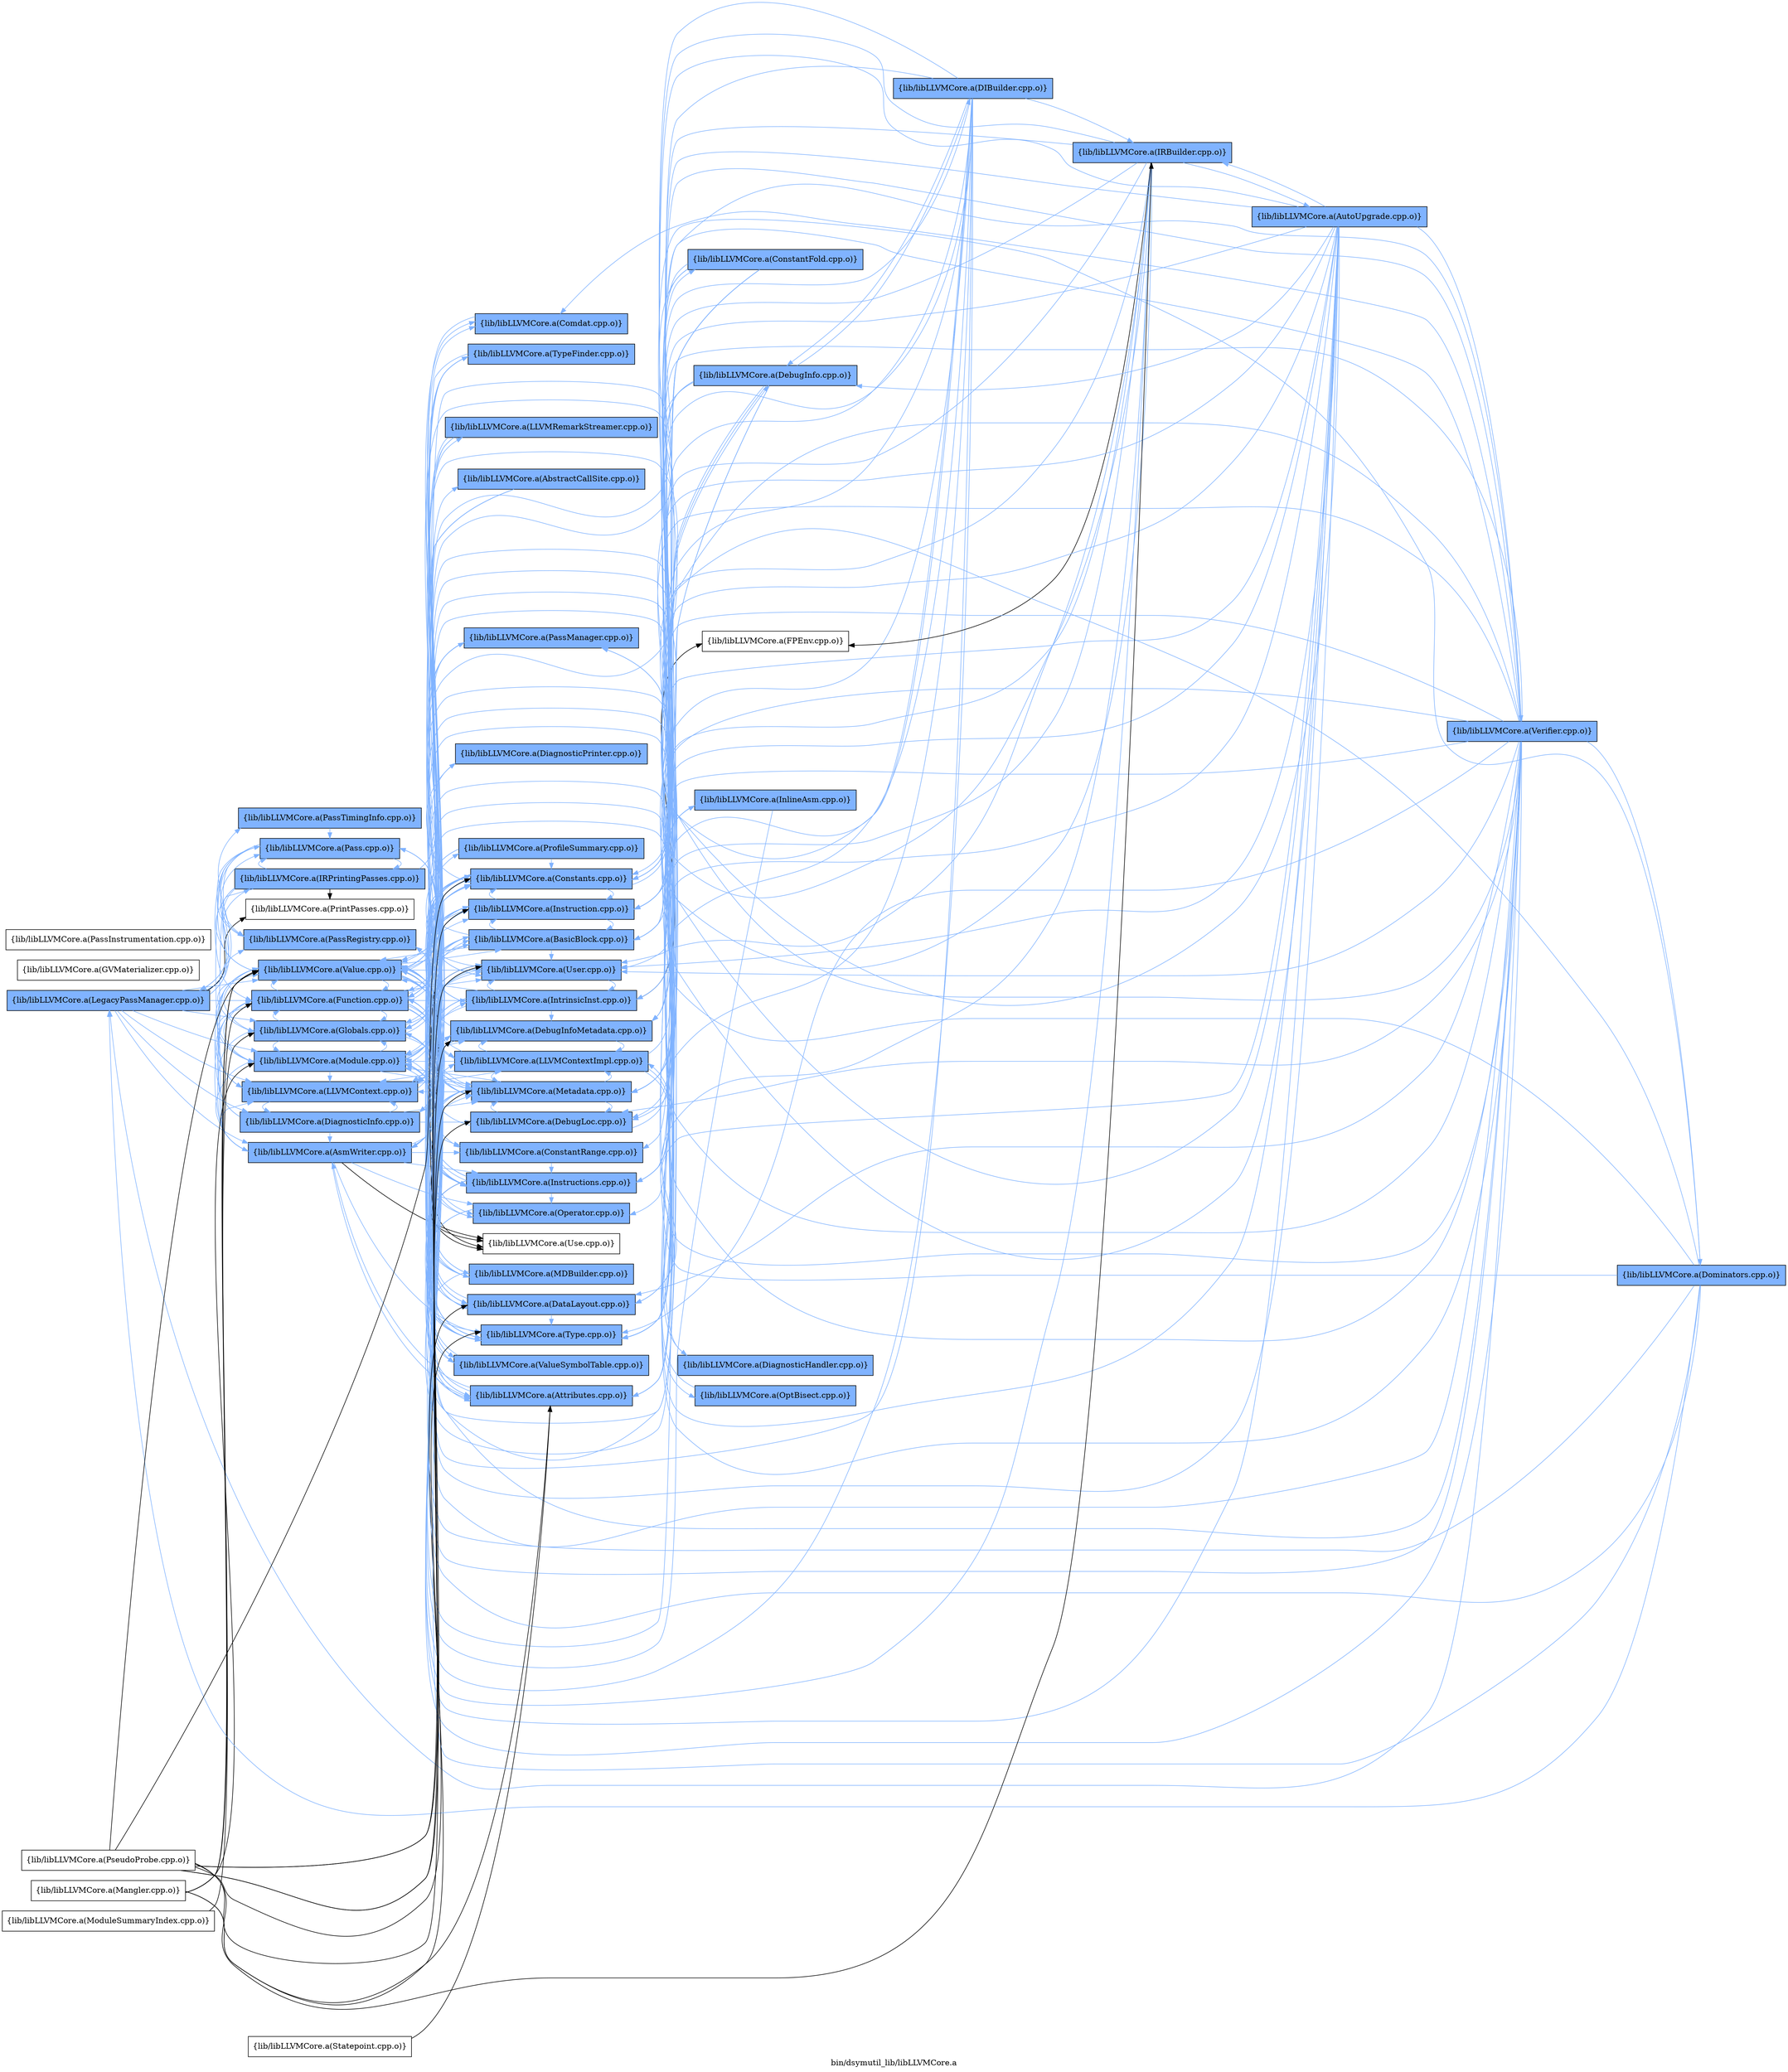 digraph "bin/dsymutil_lib/libLLVMCore.a" {
	label="bin/dsymutil_lib/libLLVMCore.a";
	rankdir=LR;
	{ rank=same; Node0x5624faff9078;  }
	{ rank=same; Node0x5624faffe118; Node0x5624fb00e5b8; Node0x5624fb00d488; Node0x5624fb00b138; Node0x5624fb009ab8; Node0x5624faffb328; Node0x5624fb010228; Node0x5624fb00de88; Node0x5624fb00eab8; Node0x5624fb00f7d8; Node0x5624fafee7b8; Node0x5624fb011c18;  }
	{ rank=same; Node0x5624faffdee8; Node0x5624faff65f8; Node0x5624faff6828; Node0x5624faff52e8; Node0x5624faff5518; Node0x5624faff8808; Node0x5624fb008ca8; Node0x5624faffb238; Node0x5624faffaba8; Node0x5624faff54c8; Node0x5624fb011588; Node0x5624fafeca08; Node0x5624fafec288; Node0x5624fafebb58; Node0x5624fb011538; Node0x5624faff8088; Node0x5624faffda38; Node0x5624faff8ad8; Node0x5624faff4d98; Node0x5624fb0123e8; Node0x5624fb00e298; Node0x5624faff7368; Node0x5624faff7fe8; Node0x5624faff83a8; Node0x5624fafeb6a8;  }
	{ rank=same; Node0x5624faff60a8; Node0x5624fb00a238; Node0x5624faff8538; Node0x5624fb00a6e8; Node0x5624faff7868; Node0x5624fb011ee8;  }
	{ rank=same; Node0x5624faff4e38;  }
	{ rank=same; Node0x5624fb00bbd8;  }
	{ rank=same; Node0x5624faffc098;  }
	{ rank=same; Node0x5624fb010278;  }

	Node0x5624faff9078 [shape=record,shape=box,group=1,style=filled,fillcolor="0.600000 0.5 1",label="{lib/libLLVMCore.a(LegacyPassManager.cpp.o)}"];
	Node0x5624faff9078 -> Node0x5624faffe118[color="0.600000 0.5 1"];
	Node0x5624faff9078 -> Node0x5624fb00e5b8[color="0.600000 0.5 1"];
	Node0x5624faff9078 -> Node0x5624fb00d488[color="0.600000 0.5 1"];
	Node0x5624faff9078 -> Node0x5624fb00b138[color="0.600000 0.5 1"];
	Node0x5624faff9078 -> Node0x5624fb009ab8[color="0.600000 0.5 1"];
	Node0x5624faff9078 -> Node0x5624faffb328[color="0.600000 0.5 1"];
	Node0x5624faff9078 -> Node0x5624fb010228[color="0.600000 0.5 1"];
	Node0x5624faff9078 -> Node0x5624fb00de88[color="0.600000 0.5 1"];
	Node0x5624faff9078 -> Node0x5624fb00eab8[color="0.600000 0.5 1"];
	Node0x5624faff9078 -> Node0x5624fb00f7d8[color="0.600000 0.5 1"];
	Node0x5624faff9078 -> Node0x5624fafee7b8;
	Node0x5624faff9078 -> Node0x5624fb011c18[color="0.600000 0.5 1"];
	Node0x5624fb010228 [shape=record,shape=box,group=1,style=filled,fillcolor="0.600000 0.5 1",label="{lib/libLLVMCore.a(Module.cpp.o)}"];
	Node0x5624fb010228 -> Node0x5624faff6828[color="0.600000 0.5 1"];
	Node0x5624fb010228 -> Node0x5624faff5518[color="0.600000 0.5 1"];
	Node0x5624fb010228 -> Node0x5624faff8ad8[color="0.600000 0.5 1"];
	Node0x5624fb010228 -> Node0x5624fb00d488[color="0.600000 0.5 1"];
	Node0x5624fb010228 -> Node0x5624fb00b138[color="0.600000 0.5 1"];
	Node0x5624fb010228 -> Node0x5624faffb328[color="0.600000 0.5 1"];
	Node0x5624fb010228 -> Node0x5624faff54c8[color="0.600000 0.5 1"];
	Node0x5624fb010228 -> Node0x5624fafeb6a8[color="0.600000 0.5 1"];
	Node0x5624fb010228 -> Node0x5624fafeca08[color="0.600000 0.5 1"];
	Node0x5624fb010228 -> Node0x5624fafec288[color="0.600000 0.5 1"];
	Node0x5624fb010228 -> Node0x5624fb011538[color="0.600000 0.5 1"];
	Node0x5624fb010228 -> Node0x5624fb011c18[color="0.600000 0.5 1"];
	Node0x5624fb010228 -> Node0x5624fb0123e8[color="0.600000 0.5 1"];
	Node0x5624fb00de88 [shape=record,shape=box,group=1,style=filled,fillcolor="0.600000 0.5 1",label="{lib/libLLVMCore.a(Pass.cpp.o)}"];
	Node0x5624fb00de88 -> Node0x5624faffdee8[color="0.600000 0.5 1"];
	Node0x5624fb00de88 -> Node0x5624fb00d488[color="0.600000 0.5 1"];
	Node0x5624fb00de88 -> Node0x5624fb009ab8[color="0.600000 0.5 1"];
	Node0x5624fb00de88 -> Node0x5624faffb328[color="0.600000 0.5 1"];
	Node0x5624fb00de88 -> Node0x5624faff9078[color="0.600000 0.5 1"];
	Node0x5624fb00de88 -> Node0x5624fb00eab8[color="0.600000 0.5 1"];
	Node0x5624fb00de88 -> Node0x5624fb011c18[color="0.600000 0.5 1"];
	Node0x5624fb011c18 [shape=record,shape=box,group=1,style=filled,fillcolor="0.600000 0.5 1",label="{lib/libLLVMCore.a(Value.cpp.o)}"];
	Node0x5624fb011c18 -> Node0x5624faffdee8[color="0.600000 0.5 1"];
	Node0x5624fb011c18 -> Node0x5624faff65f8[color="0.600000 0.5 1"];
	Node0x5624fb011c18 -> Node0x5624faff5518[color="0.600000 0.5 1"];
	Node0x5624fb011c18 -> Node0x5624faff8ad8[color="0.600000 0.5 1"];
	Node0x5624fb011c18 -> Node0x5624fb00d488[color="0.600000 0.5 1"];
	Node0x5624fb011c18 -> Node0x5624fb00b138[color="0.600000 0.5 1"];
	Node0x5624fb011c18 -> Node0x5624fb008ca8[color="0.600000 0.5 1"];
	Node0x5624fb011c18 -> Node0x5624faffb238[color="0.600000 0.5 1"];
	Node0x5624fb011c18 -> Node0x5624faffb328[color="0.600000 0.5 1"];
	Node0x5624fb011c18 -> Node0x5624faff7fe8[color="0.600000 0.5 1"];
	Node0x5624fb011c18 -> Node0x5624faff54c8[color="0.600000 0.5 1"];
	Node0x5624fb011c18 -> Node0x5624fb011588[color="0.600000 0.5 1"];
	Node0x5624fb011c18 -> Node0x5624fafeca08[color="0.600000 0.5 1"];
	Node0x5624fb011c18 -> Node0x5624fafebb58;
	Node0x5624fb011c18 -> Node0x5624fb011538[color="0.600000 0.5 1"];
	Node0x5624fb011c18 -> Node0x5624fb0123e8[color="0.600000 0.5 1"];
	Node0x5624faffdee8 [shape=record,shape=box,group=1,style=filled,fillcolor="0.600000 0.5 1",label="{lib/libLLVMCore.a(Attributes.cpp.o)}"];
	Node0x5624faffdee8 -> Node0x5624faffe118[color="0.600000 0.5 1"];
	Node0x5624faffdee8 -> Node0x5624fb00d488[color="0.600000 0.5 1"];
	Node0x5624faff5518 [shape=record,shape=box,group=1,style=filled,fillcolor="0.600000 0.5 1",label="{lib/libLLVMCore.a(Constants.cpp.o)}"];
	Node0x5624faff5518 -> Node0x5624faff60a8[color="0.600000 0.5 1"];
	Node0x5624faff5518 -> Node0x5624fb00d488[color="0.600000 0.5 1"];
	Node0x5624faff5518 -> Node0x5624fb00b138[color="0.600000 0.5 1"];
	Node0x5624faff5518 -> Node0x5624fb008ca8[color="0.600000 0.5 1"];
	Node0x5624faff5518 -> Node0x5624faffb238[color="0.600000 0.5 1"];
	Node0x5624faff5518 -> Node0x5624fb011588[color="0.600000 0.5 1"];
	Node0x5624faff5518 -> Node0x5624fafeca08[color="0.600000 0.5 1"];
	Node0x5624faff5518 -> Node0x5624fb011538[color="0.600000 0.5 1"];
	Node0x5624faff5518 -> Node0x5624fb011c18[color="0.600000 0.5 1"];
	Node0x5624faff4848 [shape=record,shape=box,group=0,label="{lib/libLLVMCore.a(Mangler.cpp.o)}"];
	Node0x5624faff4848 -> Node0x5624faffdee8;
	Node0x5624faff4848 -> Node0x5624faff8ad8;
	Node0x5624faff4848 -> Node0x5624fb00d488;
	Node0x5624faff4848 -> Node0x5624fb00b138;
	Node0x5624faff4848 -> Node0x5624fb010228;
	Node0x5624faff4848 -> Node0x5624fb011c18;
	Node0x5624faff54c8 [shape=record,shape=box,group=1,style=filled,fillcolor="0.600000 0.5 1",label="{lib/libLLVMCore.a(Metadata.cpp.o)}"];
	Node0x5624faff54c8 -> Node0x5624faff52e8[color="0.600000 0.5 1"];
	Node0x5624faff54c8 -> Node0x5624faff5518[color="0.600000 0.5 1"];
	Node0x5624faff54c8 -> Node0x5624faff8808[color="0.600000 0.5 1"];
	Node0x5624faff54c8 -> Node0x5624faff8088[color="0.600000 0.5 1"];
	Node0x5624faff54c8 -> Node0x5624faffb328[color="0.600000 0.5 1"];
	Node0x5624faff54c8 -> Node0x5624faff7fe8[color="0.600000 0.5 1"];
	Node0x5624faff54c8 -> Node0x5624faff4d98[color="0.600000 0.5 1"];
	Node0x5624faff54c8 -> Node0x5624fb010228[color="0.600000 0.5 1"];
	Node0x5624faff54c8 -> Node0x5624fafeca08[color="0.600000 0.5 1"];
	Node0x5624faff54c8 -> Node0x5624fb011c18[color="0.600000 0.5 1"];
	Node0x5624faff8ad8 [shape=record,shape=box,group=1,style=filled,fillcolor="0.600000 0.5 1",label="{lib/libLLVMCore.a(DataLayout.cpp.o)}"];
	Node0x5624faff8ad8 -> Node0x5624fb00b138[color="0.600000 0.5 1"];
	Node0x5624faff8ad8 -> Node0x5624fb010228[color="0.600000 0.5 1"];
	Node0x5624faff8ad8 -> Node0x5624fafeca08[color="0.600000 0.5 1"];
	Node0x5624fb00e5b8 [shape=record,shape=box,group=1,style=filled,fillcolor="0.600000 0.5 1",label="{lib/libLLVMCore.a(DiagnosticInfo.cpp.o)}"];
	Node0x5624fb00e5b8 -> Node0x5624faffe118[color="0.600000 0.5 1"];
	Node0x5624fb00e5b8 -> Node0x5624faff8088[color="0.600000 0.5 1"];
	Node0x5624fb00e5b8 -> Node0x5624fb00d488[color="0.600000 0.5 1"];
	Node0x5624fb00e5b8 -> Node0x5624fb008ca8[color="0.600000 0.5 1"];
	Node0x5624fb00e5b8 -> Node0x5624faffb328[color="0.600000 0.5 1"];
	Node0x5624fb00e5b8 -> Node0x5624faff54c8[color="0.600000 0.5 1"];
	Node0x5624fb00e5b8 -> Node0x5624fb011c18[color="0.600000 0.5 1"];
	Node0x5624fb00d488 [shape=record,shape=box,group=1,style=filled,fillcolor="0.600000 0.5 1",label="{lib/libLLVMCore.a(Function.cpp.o)}"];
	Node0x5624fb00d488 -> Node0x5624faffda38[color="0.600000 0.5 1"];
	Node0x5624fb00d488 -> Node0x5624faffdee8[color="0.600000 0.5 1"];
	Node0x5624fb00d488 -> Node0x5624faff65f8[color="0.600000 0.5 1"];
	Node0x5624fb00d488 -> Node0x5624faff5518[color="0.600000 0.5 1"];
	Node0x5624fb00d488 -> Node0x5624faff8ad8[color="0.600000 0.5 1"];
	Node0x5624fb00d488 -> Node0x5624fb00b138[color="0.600000 0.5 1"];
	Node0x5624fb00d488 -> Node0x5624faffb238[color="0.600000 0.5 1"];
	Node0x5624fb00d488 -> Node0x5624faffaba8[color="0.600000 0.5 1"];
	Node0x5624fb00d488 -> Node0x5624faffb328[color="0.600000 0.5 1"];
	Node0x5624fb00d488 -> Node0x5624faff4d98[color="0.600000 0.5 1"];
	Node0x5624fb00d488 -> Node0x5624faff54c8[color="0.600000 0.5 1"];
	Node0x5624fb00d488 -> Node0x5624fb010228[color="0.600000 0.5 1"];
	Node0x5624fb00d488 -> Node0x5624fafeca08[color="0.600000 0.5 1"];
	Node0x5624fb00d488 -> Node0x5624fb011538[color="0.600000 0.5 1"];
	Node0x5624fb00d488 -> Node0x5624fb011c18[color="0.600000 0.5 1"];
	Node0x5624fb00d488 -> Node0x5624fb0123e8[color="0.600000 0.5 1"];
	Node0x5624fb00b138 [shape=record,shape=box,group=1,style=filled,fillcolor="0.600000 0.5 1",label="{lib/libLLVMCore.a(Globals.cpp.o)}"];
	Node0x5624fb00b138 -> Node0x5624faff52e8[color="0.600000 0.5 1"];
	Node0x5624fb00b138 -> Node0x5624faff5518[color="0.600000 0.5 1"];
	Node0x5624fb00b138 -> Node0x5624fb00d488[color="0.600000 0.5 1"];
	Node0x5624fb00b138 -> Node0x5624faff54c8[color="0.600000 0.5 1"];
	Node0x5624fb00b138 -> Node0x5624fb010228[color="0.600000 0.5 1"];
	Node0x5624fb00b138 -> Node0x5624fafeca08[color="0.600000 0.5 1"];
	Node0x5624fb00b138 -> Node0x5624fb011538[color="0.600000 0.5 1"];
	Node0x5624fb00b138 -> Node0x5624fb011c18[color="0.600000 0.5 1"];
	Node0x5624fb00bbd8 [shape=record,shape=box,group=1,style=filled,fillcolor="0.600000 0.5 1",label="{lib/libLLVMCore.a(IRBuilder.cpp.o)}"];
	Node0x5624fb00bbd8 -> Node0x5624faffdee8[color="0.600000 0.5 1"];
	Node0x5624fb00bbd8 -> Node0x5624faffc098[color="0.600000 0.5 1"];
	Node0x5624fb00bbd8 -> Node0x5624faff65f8[color="0.600000 0.5 1"];
	Node0x5624fb00bbd8 -> Node0x5624faff5518[color="0.600000 0.5 1"];
	Node0x5624fb00bbd8 -> Node0x5624faff8ad8[color="0.600000 0.5 1"];
	Node0x5624fb00bbd8 -> Node0x5624fb00d488[color="0.600000 0.5 1"];
	Node0x5624fb00bbd8 -> Node0x5624fb00b138[color="0.600000 0.5 1"];
	Node0x5624fb00bbd8 -> Node0x5624fb00a238;
	Node0x5624fb00bbd8 -> Node0x5624fb008ca8[color="0.600000 0.5 1"];
	Node0x5624fb00bbd8 -> Node0x5624faffb238[color="0.600000 0.5 1"];
	Node0x5624fb00bbd8 -> Node0x5624faff54c8[color="0.600000 0.5 1"];
	Node0x5624fb00bbd8 -> Node0x5624fafeca08[color="0.600000 0.5 1"];
	Node0x5624fb00bbd8 -> Node0x5624fb011538[color="0.600000 0.5 1"];
	Node0x5624fb00bbd8 -> Node0x5624fb011c18[color="0.600000 0.5 1"];
	Node0x5624fb00a6e8 [shape=record,shape=box,group=1,style=filled,fillcolor="0.600000 0.5 1",label="{lib/libLLVMCore.a(InlineAsm.cpp.o)}"];
	Node0x5624fb00a6e8 -> Node0x5624fafeca08[color="0.600000 0.5 1"];
	Node0x5624fb00a6e8 -> Node0x5624fb011c18[color="0.600000 0.5 1"];
	Node0x5624fb008ca8 [shape=record,shape=box,group=1,style=filled,fillcolor="0.600000 0.5 1",label="{lib/libLLVMCore.a(Instruction.cpp.o)}"];
	Node0x5624fb008ca8 -> Node0x5624faffdee8[color="0.600000 0.5 1"];
	Node0x5624fb008ca8 -> Node0x5624faff65f8[color="0.600000 0.5 1"];
	Node0x5624fb008ca8 -> Node0x5624faff5518[color="0.600000 0.5 1"];
	Node0x5624fb008ca8 -> Node0x5624faffb238[color="0.600000 0.5 1"];
	Node0x5624fb008ca8 -> Node0x5624faff54c8[color="0.600000 0.5 1"];
	Node0x5624fb008ca8 -> Node0x5624fb011538[color="0.600000 0.5 1"];
	Node0x5624fb008ca8 -> Node0x5624fb011c18[color="0.600000 0.5 1"];
	Node0x5624faffb238 [shape=record,shape=box,group=1,style=filled,fillcolor="0.600000 0.5 1",label="{lib/libLLVMCore.a(Instructions.cpp.o)}"];
	Node0x5624faffb238 -> Node0x5624faffdee8[color="0.600000 0.5 1"];
	Node0x5624faffb238 -> Node0x5624faff65f8[color="0.600000 0.5 1"];
	Node0x5624faffb238 -> Node0x5624faff5518[color="0.600000 0.5 1"];
	Node0x5624faffb238 -> Node0x5624faff8ad8[color="0.600000 0.5 1"];
	Node0x5624faffb238 -> Node0x5624fb00d488[color="0.600000 0.5 1"];
	Node0x5624faffb238 -> Node0x5624fb008ca8[color="0.600000 0.5 1"];
	Node0x5624faffb238 -> Node0x5624faff7fe8[color="0.600000 0.5 1"];
	Node0x5624faffb238 -> Node0x5624faff4d98[color="0.600000 0.5 1"];
	Node0x5624faffb238 -> Node0x5624faff54c8[color="0.600000 0.5 1"];
	Node0x5624faffb238 -> Node0x5624fb010228[color="0.600000 0.5 1"];
	Node0x5624faffb238 -> Node0x5624fb011588[color="0.600000 0.5 1"];
	Node0x5624faffb238 -> Node0x5624fafeca08[color="0.600000 0.5 1"];
	Node0x5624faffb238 -> Node0x5624fafebb58;
	Node0x5624faffb238 -> Node0x5624fb011538[color="0.600000 0.5 1"];
	Node0x5624faffb238 -> Node0x5624fb011c18[color="0.600000 0.5 1"];
	Node0x5624faffb328 [shape=record,shape=box,group=1,style=filled,fillcolor="0.600000 0.5 1",label="{lib/libLLVMCore.a(LLVMContext.cpp.o)}"];
	Node0x5624faffb328 -> Node0x5624fb00e5b8[color="0.600000 0.5 1"];
	Node0x5624faffb328 -> Node0x5624faff7368[color="0.600000 0.5 1"];
	Node0x5624faffb328 -> Node0x5624faff7fe8[color="0.600000 0.5 1"];
	Node0x5624faffb328 -> Node0x5624faff83a8[color="0.600000 0.5 1"];
	Node0x5624fafeca08 [shape=record,shape=box,group=1,style=filled,fillcolor="0.600000 0.5 1",label="{lib/libLLVMCore.a(Type.cpp.o)}"];
	Node0x5624fafeca08 -> Node0x5624faff5518[color="0.600000 0.5 1"];
	Node0x5624fb011538 [shape=record,shape=box,group=1,style=filled,fillcolor="0.600000 0.5 1",label="{lib/libLLVMCore.a(User.cpp.o)}"];
	Node0x5624fb011538 -> Node0x5624faffaba8[color="0.600000 0.5 1"];
	Node0x5624fb011538 -> Node0x5624fafebb58;
	Node0x5624faff65f8 [shape=record,shape=box,group=1,style=filled,fillcolor="0.600000 0.5 1",label="{lib/libLLVMCore.a(BasicBlock.cpp.o)}"];
	Node0x5624faff65f8 -> Node0x5624faff5518[color="0.600000 0.5 1"];
	Node0x5624faff65f8 -> Node0x5624fb008ca8[color="0.600000 0.5 1"];
	Node0x5624faff65f8 -> Node0x5624faffb238[color="0.600000 0.5 1"];
	Node0x5624faff65f8 -> Node0x5624faff54c8[color="0.600000 0.5 1"];
	Node0x5624faff65f8 -> Node0x5624fafeca08[color="0.600000 0.5 1"];
	Node0x5624faff65f8 -> Node0x5624fb011538[color="0.600000 0.5 1"];
	Node0x5624faff65f8 -> Node0x5624fb011c18[color="0.600000 0.5 1"];
	Node0x5624faff65f8 -> Node0x5624fb0123e8[color="0.600000 0.5 1"];
	Node0x5624faffaba8 [shape=record,shape=box,group=1,style=filled,fillcolor="0.600000 0.5 1",label="{lib/libLLVMCore.a(IntrinsicInst.cpp.o)}"];
	Node0x5624faffaba8 -> Node0x5624faff65f8[color="0.600000 0.5 1"];
	Node0x5624faffaba8 -> Node0x5624faff5518[color="0.600000 0.5 1"];
	Node0x5624faffaba8 -> Node0x5624faff8ad8[color="0.600000 0.5 1"];
	Node0x5624faffaba8 -> Node0x5624faff8808[color="0.600000 0.5 1"];
	Node0x5624faffaba8 -> Node0x5624fb00a238;
	Node0x5624faffaba8 -> Node0x5624fb008ca8[color="0.600000 0.5 1"];
	Node0x5624faffaba8 -> Node0x5624faffb238[color="0.600000 0.5 1"];
	Node0x5624faffaba8 -> Node0x5624faff54c8[color="0.600000 0.5 1"];
	Node0x5624faffaba8 -> Node0x5624fb010228[color="0.600000 0.5 1"];
	Node0x5624faffaba8 -> Node0x5624fafeca08[color="0.600000 0.5 1"];
	Node0x5624faffaba8 -> Node0x5624fb011538[color="0.600000 0.5 1"];
	Node0x5624faffaba8 -> Node0x5624fb011c18[color="0.600000 0.5 1"];
	Node0x5624fb011588 [shape=record,shape=box,group=1,style=filled,fillcolor="0.600000 0.5 1",label="{lib/libLLVMCore.a(Operator.cpp.o)}"];
	Node0x5624fb011588 -> Node0x5624faff5518[color="0.600000 0.5 1"];
	Node0x5624fb011588 -> Node0x5624faff8ad8[color="0.600000 0.5 1"];
	Node0x5624fb011588 -> Node0x5624fafeca08[color="0.600000 0.5 1"];
	Node0x5624faff8808 [shape=record,shape=box,group=1,style=filled,fillcolor="0.600000 0.5 1",label="{lib/libLLVMCore.a(DebugInfoMetadata.cpp.o)}"];
	Node0x5624faff8808 -> Node0x5624faff5518[color="0.600000 0.5 1"];
	Node0x5624faff8808 -> Node0x5624faffb328[color="0.600000 0.5 1"];
	Node0x5624faff8808 -> Node0x5624faff7fe8[color="0.600000 0.5 1"];
	Node0x5624faff8808 -> Node0x5624faff54c8[color="0.600000 0.5 1"];
	Node0x5624faff8808 -> Node0x5624fafeca08[color="0.600000 0.5 1"];
	Node0x5624faff52e8 [shape=record,shape=box,group=1,style=filled,fillcolor="0.600000 0.5 1",label="{lib/libLLVMCore.a(ConstantRange.cpp.o)}"];
	Node0x5624faff52e8 -> Node0x5624faffb238[color="0.600000 0.5 1"];
	Node0x5624fb00eab8 [shape=record,shape=box,group=1,style=filled,fillcolor="0.600000 0.5 1",label="{lib/libLLVMCore.a(PassRegistry.cpp.o)}"];
	Node0x5624fb00eab8 -> Node0x5624fb00de88[color="0.600000 0.5 1"];
	Node0x5624faff8088 [shape=record,shape=box,group=1,style=filled,fillcolor="0.600000 0.5 1",label="{lib/libLLVMCore.a(DebugLoc.cpp.o)}"];
	Node0x5624faff8088 -> Node0x5624faff8538[color="0.600000 0.5 1"];
	Node0x5624faff8088 -> Node0x5624faff8808[color="0.600000 0.5 1"];
	Node0x5624faff8088 -> Node0x5624faff54c8[color="0.600000 0.5 1"];
	Node0x5624fb00c808 [shape=record,shape=box,group=1,style=filled,fillcolor="0.600000 0.5 1",label="{lib/libLLVMCore.a(Dominators.cpp.o)}"];
	Node0x5624fb00c808 -> Node0x5624faffe118[color="0.600000 0.5 1"];
	Node0x5624fb00c808 -> Node0x5624faff65f8[color="0.600000 0.5 1"];
	Node0x5624fb00c808 -> Node0x5624fb008ca8[color="0.600000 0.5 1"];
	Node0x5624fb00c808 -> Node0x5624faff9078[color="0.600000 0.5 1"];
	Node0x5624fb00c808 -> Node0x5624fb00de88[color="0.600000 0.5 1"];
	Node0x5624fb00c808 -> Node0x5624fb00e298[color="0.600000 0.5 1"];
	Node0x5624fb00c808 -> Node0x5624fb00eab8[color="0.600000 0.5 1"];
	Node0x5624fb00c808 -> Node0x5624fb011c18[color="0.600000 0.5 1"];
	Node0x5624fafebb58 [shape=record,shape=box,group=0,label="{lib/libLLVMCore.a(Use.cpp.o)}"];
	Node0x5624faffe118 [shape=record,shape=box,group=1,style=filled,fillcolor="0.600000 0.5 1",label="{lib/libLLVMCore.a(AsmWriter.cpp.o)}"];
	Node0x5624faffe118 -> Node0x5624faffdee8[color="0.600000 0.5 1"];
	Node0x5624faffe118 -> Node0x5624faff65f8[color="0.600000 0.5 1"];
	Node0x5624faffe118 -> Node0x5624faff6828[color="0.600000 0.5 1"];
	Node0x5624faffe118 -> Node0x5624faff52e8[color="0.600000 0.5 1"];
	Node0x5624faffe118 -> Node0x5624faff5518[color="0.600000 0.5 1"];
	Node0x5624faffe118 -> Node0x5624faff8808[color="0.600000 0.5 1"];
	Node0x5624faffe118 -> Node0x5624fb00d488[color="0.600000 0.5 1"];
	Node0x5624faffe118 -> Node0x5624fb00b138[color="0.600000 0.5 1"];
	Node0x5624faffe118 -> Node0x5624fb008ca8[color="0.600000 0.5 1"];
	Node0x5624faffe118 -> Node0x5624faffb238[color="0.600000 0.5 1"];
	Node0x5624faffe118 -> Node0x5624faffaba8[color="0.600000 0.5 1"];
	Node0x5624faffe118 -> Node0x5624faffb328[color="0.600000 0.5 1"];
	Node0x5624faffe118 -> Node0x5624faff54c8[color="0.600000 0.5 1"];
	Node0x5624faffe118 -> Node0x5624fb010228[color="0.600000 0.5 1"];
	Node0x5624faffe118 -> Node0x5624fb011588[color="0.600000 0.5 1"];
	Node0x5624faffe118 -> Node0x5624fafeca08[color="0.600000 0.5 1"];
	Node0x5624faffe118 -> Node0x5624fafec288[color="0.600000 0.5 1"];
	Node0x5624faffe118 -> Node0x5624fafebb58;
	Node0x5624faffe118 -> Node0x5624fb011538[color="0.600000 0.5 1"];
	Node0x5624faffe118 -> Node0x5624fb011c18[color="0.600000 0.5 1"];
	Node0x5624faff6828 [shape=record,shape=box,group=1,style=filled,fillcolor="0.600000 0.5 1",label="{lib/libLLVMCore.a(Comdat.cpp.o)}"];
	Node0x5624faff6828 -> Node0x5624fb010228[color="0.600000 0.5 1"];
	Node0x5624fb00f7d8 [shape=record,shape=box,group=1,style=filled,fillcolor="0.600000 0.5 1",label="{lib/libLLVMCore.a(PassTimingInfo.cpp.o)}"];
	Node0x5624fb00f7d8 -> Node0x5624fb00de88[color="0.600000 0.5 1"];
	Node0x5624faff8538 [shape=record,shape=box,group=1,style=filled,fillcolor="0.600000 0.5 1",label="{lib/libLLVMCore.a(DebugInfo.cpp.o)}"];
	Node0x5624faff8538 -> Node0x5624faff4e38[color="0.600000 0.5 1"];
	Node0x5624faff8538 -> Node0x5624faff8808[color="0.600000 0.5 1"];
	Node0x5624faff8538 -> Node0x5624faff8088[color="0.600000 0.5 1"];
	Node0x5624faff8538 -> Node0x5624fb00d488[color="0.600000 0.5 1"];
	Node0x5624faff8538 -> Node0x5624fb008ca8[color="0.600000 0.5 1"];
	Node0x5624faff8538 -> Node0x5624faff54c8[color="0.600000 0.5 1"];
	Node0x5624faff8538 -> Node0x5624fb010228[color="0.600000 0.5 1"];
	Node0x5624faff8538 -> Node0x5624fb011c18[color="0.600000 0.5 1"];
	Node0x5624fafee7b8 [shape=record,shape=box,group=0,label="{lib/libLLVMCore.a(PrintPasses.cpp.o)}"];
	Node0x5624fb009ab8 [shape=record,shape=box,group=1,style=filled,fillcolor="0.600000 0.5 1",label="{lib/libLLVMCore.a(IRPrintingPasses.cpp.o)}"];
	Node0x5624fb009ab8 -> Node0x5624faffe118[color="0.600000 0.5 1"];
	Node0x5624fb009ab8 -> Node0x5624faff9078[color="0.600000 0.5 1"];
	Node0x5624fb009ab8 -> Node0x5624fb00de88[color="0.600000 0.5 1"];
	Node0x5624fb009ab8 -> Node0x5624fb00e298[color="0.600000 0.5 1"];
	Node0x5624fb009ab8 -> Node0x5624fb00eab8[color="0.600000 0.5 1"];
	Node0x5624fb009ab8 -> Node0x5624fafee7b8;
	Node0x5624fb009ab8 -> Node0x5624fb011c18[color="0.600000 0.5 1"];
	Node0x5624fb010278 [shape=record,shape=box,group=1,style=filled,fillcolor="0.600000 0.5 1",label="{lib/libLLVMCore.a(Verifier.cpp.o)}"];
	Node0x5624fb010278 -> Node0x5624faffe118[color="0.600000 0.5 1"];
	Node0x5624fb010278 -> Node0x5624faffdee8[color="0.600000 0.5 1"];
	Node0x5624fb010278 -> Node0x5624faff65f8[color="0.600000 0.5 1"];
	Node0x5624fb010278 -> Node0x5624faff6828[color="0.600000 0.5 1"];
	Node0x5624fb010278 -> Node0x5624faff52e8[color="0.600000 0.5 1"];
	Node0x5624fb010278 -> Node0x5624faff5518[color="0.600000 0.5 1"];
	Node0x5624fb010278 -> Node0x5624faff8ad8[color="0.600000 0.5 1"];
	Node0x5624fb010278 -> Node0x5624faff8808[color="0.600000 0.5 1"];
	Node0x5624fb010278 -> Node0x5624faff8088[color="0.600000 0.5 1"];
	Node0x5624fb010278 -> Node0x5624fb00c808[color="0.600000 0.5 1"];
	Node0x5624fb010278 -> Node0x5624fb00d488[color="0.600000 0.5 1"];
	Node0x5624fb010278 -> Node0x5624fb00b138[color="0.600000 0.5 1"];
	Node0x5624fb010278 -> Node0x5624fb008ca8[color="0.600000 0.5 1"];
	Node0x5624fb010278 -> Node0x5624faffb238[color="0.600000 0.5 1"];
	Node0x5624fb010278 -> Node0x5624faffaba8[color="0.600000 0.5 1"];
	Node0x5624fb010278 -> Node0x5624faffb328[color="0.600000 0.5 1"];
	Node0x5624fb010278 -> Node0x5624faff9078[color="0.600000 0.5 1"];
	Node0x5624fb010278 -> Node0x5624faff54c8[color="0.600000 0.5 1"];
	Node0x5624fb010278 -> Node0x5624fb010228[color="0.600000 0.5 1"];
	Node0x5624fb010278 -> Node0x5624fb00de88[color="0.600000 0.5 1"];
	Node0x5624fb010278 -> Node0x5624fb00e298[color="0.600000 0.5 1"];
	Node0x5624fb010278 -> Node0x5624fb00eab8[color="0.600000 0.5 1"];
	Node0x5624fb010278 -> Node0x5624fafeca08[color="0.600000 0.5 1"];
	Node0x5624fb010278 -> Node0x5624fb011538[color="0.600000 0.5 1"];
	Node0x5624fb010278 -> Node0x5624fb011c18[color="0.600000 0.5 1"];
	Node0x5624faff4d98 [shape=record,shape=box,group=1,style=filled,fillcolor="0.600000 0.5 1",label="{lib/libLLVMCore.a(MDBuilder.cpp.o)}"];
	Node0x5624faff4d98 -> Node0x5624faff5518[color="0.600000 0.5 1"];
	Node0x5624faff4d98 -> Node0x5624faff54c8[color="0.600000 0.5 1"];
	Node0x5624faff4d98 -> Node0x5624fafeca08[color="0.600000 0.5 1"];
	Node0x5624faff4d98 -> Node0x5624fb011c18[color="0.600000 0.5 1"];
	Node0x5624fb00e298 [shape=record,shape=box,group=1,style=filled,fillcolor="0.600000 0.5 1",label="{lib/libLLVMCore.a(PassManager.cpp.o)}"];
	Node0x5624fb00e298 -> Node0x5624fb00b138[color="0.600000 0.5 1"];
	Node0x5624fb00e298 -> Node0x5624fb011c18[color="0.600000 0.5 1"];
	Node0x5624faff4e38 [shape=record,shape=box,group=1,style=filled,fillcolor="0.600000 0.5 1",label="{lib/libLLVMCore.a(DIBuilder.cpp.o)}"];
	Node0x5624faff4e38 -> Node0x5624faffdee8[color="0.600000 0.5 1"];
	Node0x5624faff4e38 -> Node0x5624faff65f8[color="0.600000 0.5 1"];
	Node0x5624faff4e38 -> Node0x5624faff5518[color="0.600000 0.5 1"];
	Node0x5624faff4e38 -> Node0x5624faff8538[color="0.600000 0.5 1"];
	Node0x5624faff4e38 -> Node0x5624faff8808[color="0.600000 0.5 1"];
	Node0x5624faff4e38 -> Node0x5624faff8088[color="0.600000 0.5 1"];
	Node0x5624faff4e38 -> Node0x5624fb00d488[color="0.600000 0.5 1"];
	Node0x5624faff4e38 -> Node0x5624fb00bbd8[color="0.600000 0.5 1"];
	Node0x5624faff4e38 -> Node0x5624fb008ca8[color="0.600000 0.5 1"];
	Node0x5624faff4e38 -> Node0x5624faffb238[color="0.600000 0.5 1"];
	Node0x5624faff4e38 -> Node0x5624faff54c8[color="0.600000 0.5 1"];
	Node0x5624faff4e38 -> Node0x5624fb010228[color="0.600000 0.5 1"];
	Node0x5624faff4e38 -> Node0x5624fafeca08[color="0.600000 0.5 1"];
	Node0x5624faff4e38 -> Node0x5624fb011538[color="0.600000 0.5 1"];
	Node0x5624faff4e38 -> Node0x5624fb011c18[color="0.600000 0.5 1"];
	Node0x5624fafea9d8 [shape=record,shape=box,group=0,label="{lib/libLLVMCore.a(Statepoint.cpp.o)}"];
	Node0x5624fafea9d8 -> Node0x5624faffdee8;
	Node0x5624fafeb108 [shape=record,shape=box,group=0,label="{lib/libLLVMCore.a(PseudoProbe.cpp.o)}"];
	Node0x5624fafeb108 -> Node0x5624faff5518;
	Node0x5624fafeb108 -> Node0x5624faff8808;
	Node0x5624fafeb108 -> Node0x5624faff8088;
	Node0x5624fafeb108 -> Node0x5624fb00bbd8;
	Node0x5624fafeb108 -> Node0x5624fb008ca8;
	Node0x5624fafeb108 -> Node0x5624faff54c8;
	Node0x5624fafeb108 -> Node0x5624fafeca08;
	Node0x5624fafeb108 -> Node0x5624fb011538;
	Node0x5624fafeb108 -> Node0x5624fb011c18;
	Node0x5624faffda38 [shape=record,shape=box,group=1,style=filled,fillcolor="0.600000 0.5 1",label="{lib/libLLVMCore.a(AbstractCallSite.cpp.o)}"];
	Node0x5624faffda38 -> Node0x5624faff5518[color="0.600000 0.5 1"];
	Node0x5624faffda38 -> Node0x5624faffb238[color="0.600000 0.5 1"];
	Node0x5624faffda38 -> Node0x5624faff54c8[color="0.600000 0.5 1"];
	Node0x5624faffda38 -> Node0x5624fb011538[color="0.600000 0.5 1"];
	Node0x5624faff60a8 [shape=record,shape=box,group=1,style=filled,fillcolor="0.600000 0.5 1",label="{lib/libLLVMCore.a(ConstantFold.cpp.o)}"];
	Node0x5624faff60a8 -> Node0x5624faff5518[color="0.600000 0.5 1"];
	Node0x5624faff60a8 -> Node0x5624fb00d488[color="0.600000 0.5 1"];
	Node0x5624faff60a8 -> Node0x5624fb00b138[color="0.600000 0.5 1"];
	Node0x5624faff60a8 -> Node0x5624faffb238[color="0.600000 0.5 1"];
	Node0x5624faff60a8 -> Node0x5624fb010228[color="0.600000 0.5 1"];
	Node0x5624faff60a8 -> Node0x5624fb011588[color="0.600000 0.5 1"];
	Node0x5624faff60a8 -> Node0x5624fafeca08[color="0.600000 0.5 1"];
	Node0x5624faff60a8 -> Node0x5624fb011c18[color="0.600000 0.5 1"];
	Node0x5624fafeb6a8 [shape=record,shape=box,group=1,style=filled,fillcolor="0.600000 0.5 1",label="{lib/libLLVMCore.a(ProfileSummary.cpp.o)}"];
	Node0x5624fafeb6a8 -> Node0x5624faff5518[color="0.600000 0.5 1"];
	Node0x5624fafeb6a8 -> Node0x5624faff54c8[color="0.600000 0.5 1"];
	Node0x5624fafeb6a8 -> Node0x5624fafeca08[color="0.600000 0.5 1"];
	Node0x5624faffc098 [shape=record,shape=box,group=1,style=filled,fillcolor="0.600000 0.5 1",label="{lib/libLLVMCore.a(AutoUpgrade.cpp.o)}"];
	Node0x5624faffc098 -> Node0x5624faffdee8[color="0.600000 0.5 1"];
	Node0x5624faffc098 -> Node0x5624faff65f8[color="0.600000 0.5 1"];
	Node0x5624faffc098 -> Node0x5624faff5518[color="0.600000 0.5 1"];
	Node0x5624faffc098 -> Node0x5624faff8ad8[color="0.600000 0.5 1"];
	Node0x5624faffc098 -> Node0x5624faff8538[color="0.600000 0.5 1"];
	Node0x5624faffc098 -> Node0x5624fb00e5b8[color="0.600000 0.5 1"];
	Node0x5624faffc098 -> Node0x5624fb00d488[color="0.600000 0.5 1"];
	Node0x5624faffc098 -> Node0x5624fb00b138[color="0.600000 0.5 1"];
	Node0x5624faffc098 -> Node0x5624fb00bbd8[color="0.600000 0.5 1"];
	Node0x5624faffc098 -> Node0x5624fb008ca8[color="0.600000 0.5 1"];
	Node0x5624faffc098 -> Node0x5624faffb238[color="0.600000 0.5 1"];
	Node0x5624faffc098 -> Node0x5624faffaba8[color="0.600000 0.5 1"];
	Node0x5624faffc098 -> Node0x5624faffb328[color="0.600000 0.5 1"];
	Node0x5624faffc098 -> Node0x5624faff54c8[color="0.600000 0.5 1"];
	Node0x5624faffc098 -> Node0x5624fb010228[color="0.600000 0.5 1"];
	Node0x5624faffc098 -> Node0x5624fafeca08[color="0.600000 0.5 1"];
	Node0x5624faffc098 -> Node0x5624fb011538[color="0.600000 0.5 1"];
	Node0x5624faffc098 -> Node0x5624fb011c18[color="0.600000 0.5 1"];
	Node0x5624faffc098 -> Node0x5624fb010278[color="0.600000 0.5 1"];
	Node0x5624fb00cc18 [shape=record,shape=box,group=0,label="{lib/libLLVMCore.a(GVMaterializer.cpp.o)}"];
	Node0x5624fafec288 [shape=record,shape=box,group=1,style=filled,fillcolor="0.600000 0.5 1",label="{lib/libLLVMCore.a(TypeFinder.cpp.o)}"];
	Node0x5624fafec288 -> Node0x5624fb00d488[color="0.600000 0.5 1"];
	Node0x5624fafec288 -> Node0x5624fb00b138[color="0.600000 0.5 1"];
	Node0x5624fafec288 -> Node0x5624faff54c8[color="0.600000 0.5 1"];
	Node0x5624fb0123e8 [shape=record,shape=box,group=1,style=filled,fillcolor="0.600000 0.5 1",label="{lib/libLLVMCore.a(ValueSymbolTable.cpp.o)}"];
	Node0x5624fb0123e8 -> Node0x5624fb011c18[color="0.600000 0.5 1"];
	Node0x5624faff7fe8 [shape=record,shape=box,group=1,style=filled,fillcolor="0.600000 0.5 1",label="{lib/libLLVMCore.a(LLVMContextImpl.cpp.o)}"];
	Node0x5624faff7fe8 -> Node0x5624faff5518[color="0.600000 0.5 1"];
	Node0x5624faff7fe8 -> Node0x5624faff8808[color="0.600000 0.5 1"];
	Node0x5624faff7fe8 -> Node0x5624fb00a6e8[color="0.600000 0.5 1"];
	Node0x5624faff7fe8 -> Node0x5624faffb328[color="0.600000 0.5 1"];
	Node0x5624faff7fe8 -> Node0x5624faff7868[color="0.600000 0.5 1"];
	Node0x5624faff7fe8 -> Node0x5624faff54c8[color="0.600000 0.5 1"];
	Node0x5624faff7fe8 -> Node0x5624fb010228[color="0.600000 0.5 1"];
	Node0x5624faff7fe8 -> Node0x5624fb011ee8[color="0.600000 0.5 1"];
	Node0x5624faff7fe8 -> Node0x5624fb011538[color="0.600000 0.5 1"];
	Node0x5624faff7fe8 -> Node0x5624fb011c18[color="0.600000 0.5 1"];
	Node0x5624fb00a238 [shape=record,shape=box,group=0,label="{lib/libLLVMCore.a(FPEnv.cpp.o)}"];
	Node0x5624faff7368 [shape=record,shape=box,group=1,style=filled,fillcolor="0.600000 0.5 1",label="{lib/libLLVMCore.a(DiagnosticPrinter.cpp.o)}"];
	Node0x5624faff7368 -> Node0x5624fb011c18[color="0.600000 0.5 1"];
	Node0x5624faff83a8 [shape=record,shape=box,group=1,style=filled,fillcolor="0.600000 0.5 1",label="{lib/libLLVMCore.a(LLVMRemarkStreamer.cpp.o)}"];
	Node0x5624faff83a8 -> Node0x5624fb00e5b8[color="0.600000 0.5 1"];
	Node0x5624faff83a8 -> Node0x5624faffb328[color="0.600000 0.5 1"];
	Node0x5624faff83a8 -> Node0x5624fb011c18[color="0.600000 0.5 1"];
	Node0x5624faff7868 [shape=record,shape=box,group=1,style=filled,fillcolor="0.600000 0.5 1",label="{lib/libLLVMCore.a(DiagnosticHandler.cpp.o)}"];
	Node0x5624faff7868 -> Node0x5624faffb328[color="0.600000 0.5 1"];
	Node0x5624fb011ee8 [shape=record,shape=box,group=1,style=filled,fillcolor="0.600000 0.5 1",label="{lib/libLLVMCore.a(OptBisect.cpp.o)}"];
	Node0x5624fb011ee8 -> Node0x5624faff7fe8[color="0.600000 0.5 1"];
	Node0x5624fb011088 [shape=record,shape=box,group=0,label="{lib/libLLVMCore.a(ModuleSummaryIndex.cpp.o)}"];
	Node0x5624fb011088 -> Node0x5624fb011c18;
	Node0x5624fb00e658 [shape=record,shape=box,group=0,label="{lib/libLLVMCore.a(PassInstrumentation.cpp.o)}"];
}
